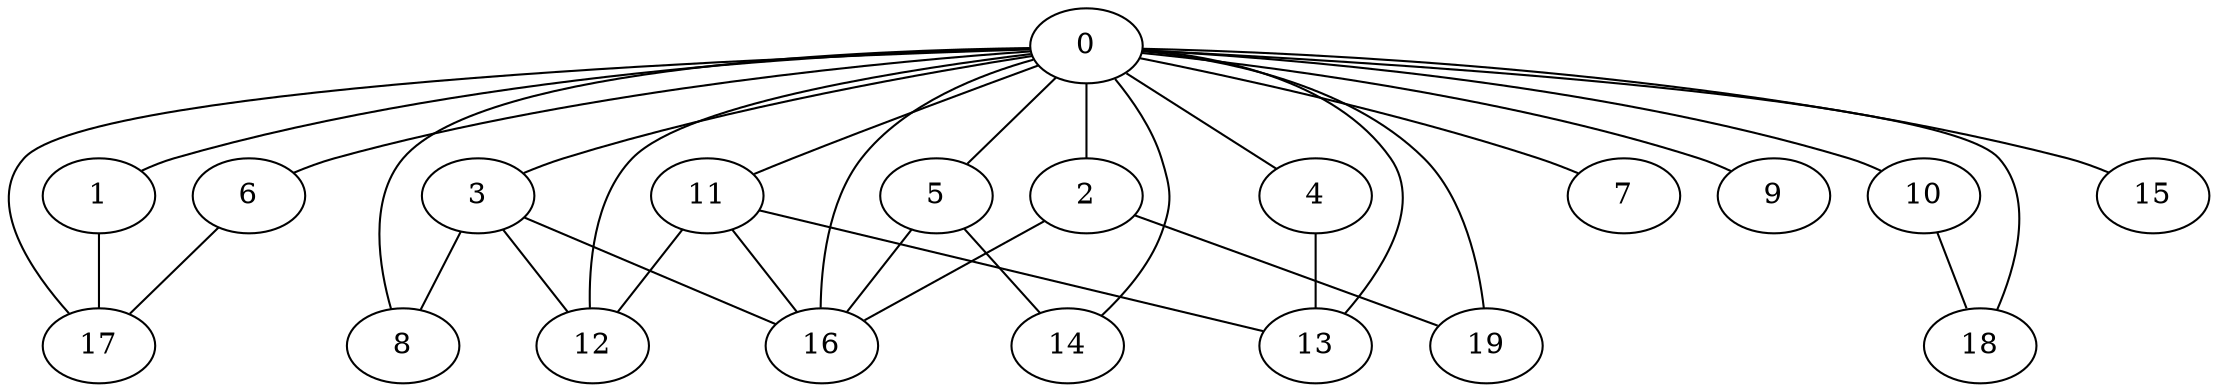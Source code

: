 graph graphname {0--1
0--2
0--3
0--4
0--5
0--6
0--7
0--8
0--9
0--10
0--11
0--12
0--13
0--14
0--15
0--16
0--17
0--18
0--19
1--17
2--16
2--19
3--8
3--12
3--16
4--13
5--14
5--16
6--17
10--18
11--12
11--13
11--16
}
